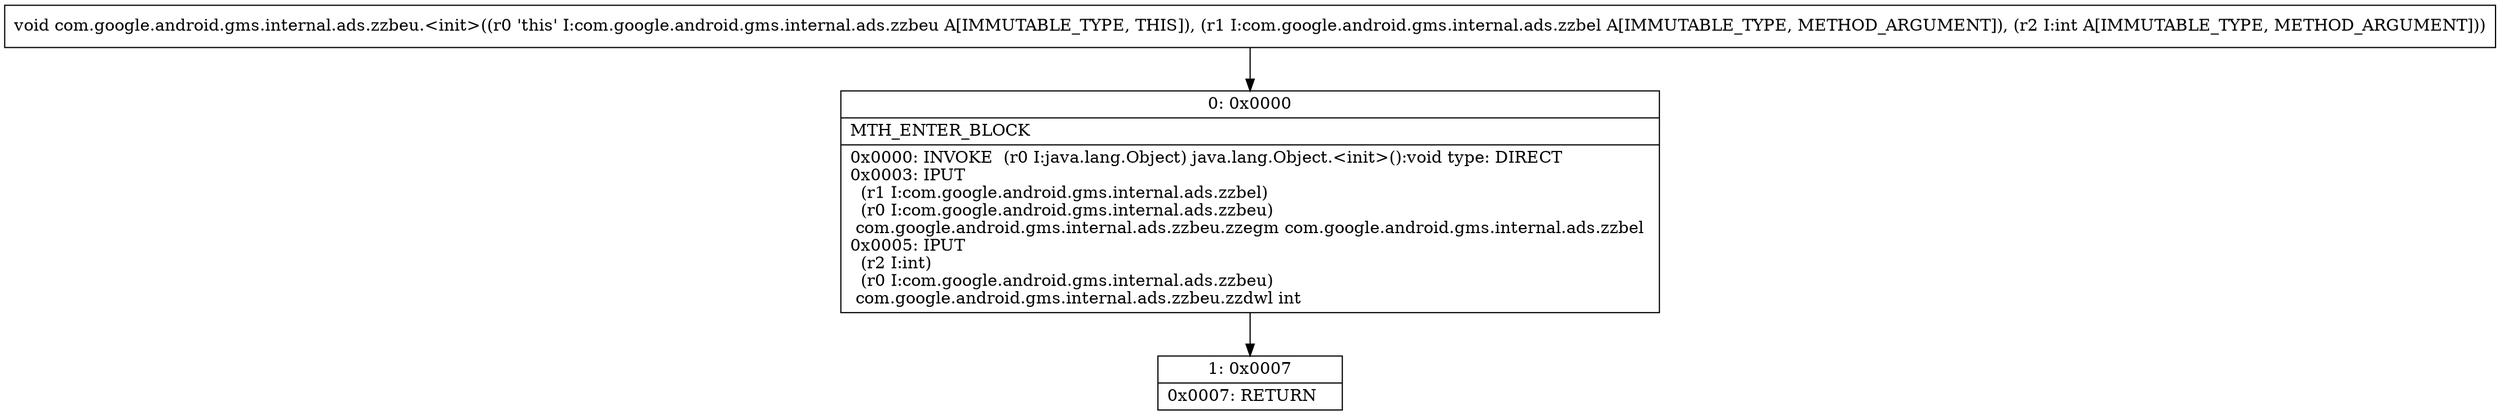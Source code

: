digraph "CFG forcom.google.android.gms.internal.ads.zzbeu.\<init\>(Lcom\/google\/android\/gms\/internal\/ads\/zzbel;I)V" {
Node_0 [shape=record,label="{0\:\ 0x0000|MTH_ENTER_BLOCK\l|0x0000: INVOKE  (r0 I:java.lang.Object) java.lang.Object.\<init\>():void type: DIRECT \l0x0003: IPUT  \l  (r1 I:com.google.android.gms.internal.ads.zzbel)\l  (r0 I:com.google.android.gms.internal.ads.zzbeu)\l com.google.android.gms.internal.ads.zzbeu.zzegm com.google.android.gms.internal.ads.zzbel \l0x0005: IPUT  \l  (r2 I:int)\l  (r0 I:com.google.android.gms.internal.ads.zzbeu)\l com.google.android.gms.internal.ads.zzbeu.zzdwl int \l}"];
Node_1 [shape=record,label="{1\:\ 0x0007|0x0007: RETURN   \l}"];
MethodNode[shape=record,label="{void com.google.android.gms.internal.ads.zzbeu.\<init\>((r0 'this' I:com.google.android.gms.internal.ads.zzbeu A[IMMUTABLE_TYPE, THIS]), (r1 I:com.google.android.gms.internal.ads.zzbel A[IMMUTABLE_TYPE, METHOD_ARGUMENT]), (r2 I:int A[IMMUTABLE_TYPE, METHOD_ARGUMENT])) }"];
MethodNode -> Node_0;
Node_0 -> Node_1;
}

